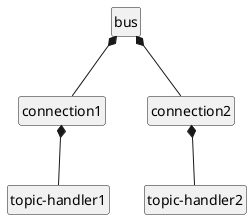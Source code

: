 @startuml
hide empty members
hide circle
top to bottom direction

' Define the objects in the diagram
class "bus" as B

class "connection1" as C1
class "connection2" as C2

class "topic-handler1" as TH1
class "topic-handler2" as TH2

' Define the class relationships
B *-- C1
B *-- C2

C1 *-- TH1
C2 *-- TH2
@enduml
